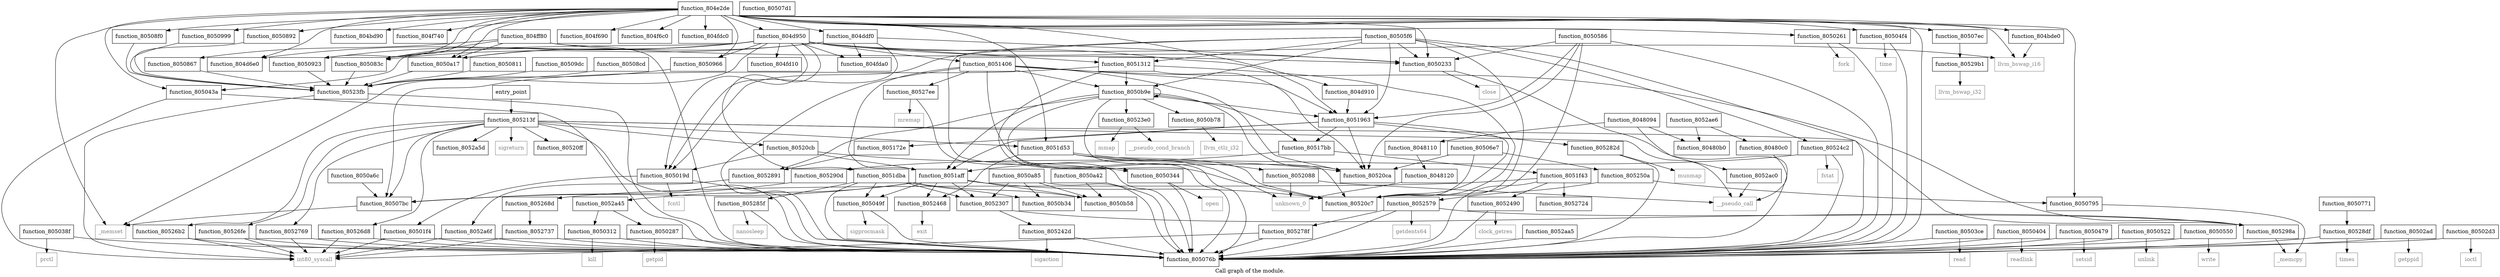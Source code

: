 digraph "Call graph of the module." {
  label="Call graph of the module.";
  node [shape=record];

  Node_function_805038f [label="{function_805038f}"];
  Node_function_805043a [label="{function_805043a}"];
  Node_function_80503ce [label="{function_80503ce}"];
  Node_function_8050404 [label="{function_8050404}"];
  Node_function_80509dc [label="{function_80509dc}"];
  Node_function_80507bc [label="{function_80507bc}"];
  Node_function_8050a17 [label="{function_8050a17}"];
  Node_function_80507d1 [label="{function_80507d1}"];
  Node_function_8050479 [label="{function_8050479}"];
  Node_function_805049f [label="{function_805049f}"];
  Node_function_80504f4 [label="{function_80504f4}"];
  Node_function_8050522 [label="{function_8050522}"];
  Node_function_8050b9e [label="{function_8050b9e}"];
  Node_function_8050550 [label="{function_8050550}"];
  Node_function_8051406 [label="{function_8051406}"];
  Node_function_8050586 [label="{function_8050586}"];
  Node_function_80505f6 [label="{function_80505f6}"];
  Node_function_80506e7 [label="{function_80506e7}"];
  Node_function_8051312 [label="{function_8051312}"];
  Node_function_805076b [label="{function_805076b}"];
  Node_function_8050b78 [label="{function_8050b78}"];
  Node_function_80508cd [label="{function_80508cd}"];
  Node_function_80507ec [label="{function_80507ec}"];
  Node_function_8050a42 [label="{function_8050a42}"];
  Node_function_80508f0 [label="{function_80508f0}"];
  Node_function_805172e [label="{function_805172e}"];
  Node_function_8050923 [label="{function_8050923}"];
  Node_function_8050811 [label="{function_8050811}"];
  Node_function_8050771 [label="{function_8050771}"];
  Node_function_8050966 [label="{function_8050966}"];
  Node_function_8050a6c [label="{function_8050a6c}"];
  Node_function_805083c [label="{function_805083c}"];
  Node_function_8050a85 [label="{function_8050a85}"];
  Node_function_8050999 [label="{function_8050999}"];
  Node_function_80517bb [label="{function_80517bb}"];
  Node_function_8050795 [label="{function_8050795}"];
  Node_function_8050867 [label="{function_8050867}"];
  Node_function_8050b34 [label="{function_8050b34}"];
  Node_function_8050892 [label="{function_8050892}"];
  Node_function_8051f43 [label="{function_8051f43}"];
  Node_function_8052088 [label="{function_8052088}"];
  Node_function_80520c7 [label="{function_80520c7}"];
  Node_function_80520ca [label="{function_80520ca}"];
  Node_function_80520cb [label="{function_80520cb}"];
  Node_function_80520ff [label="{function_80520ff}"];
  Node_function_805213f [label="{function_805213f}"];
  Node_function_8052307 [label="{function_8052307}"];
  Node_read [color="gray50", fontcolor="gray50", label="{read}"];
  Node_function_8051963 [label="{function_8051963}"];
  Node_function_8051aff [label="{function_8051aff}"];
  Node_function_8051d53 [label="{function_8051d53}"];
  Node_function_8051dba [label="{function_8051dba}"];
  Node_function_80523e0 [label="{function_80523e0}"];
  Node_function_80523fb [label="{function_80523fb}"];
  Node_function_805242d [label="{function_805242d}"];
  Node_function_8052468 [label="{function_8052468}"];
  Node_function_8052490 [label="{function_8052490}"];
  Node_function_80524c2 [label="{function_80524c2}"];
  Node_function_805250a [label="{function_805250a}"];
  Node_function_8052579 [label="{function_8052579}"];
  Node_function_805268d [label="{function_805268d}"];
  Node_function_80526b2 [label="{function_80526b2}"];
  Node_function_80526d8 [label="{function_80526d8}"];
  Node_function_80526fe [label="{function_80526fe}"];
  Node_function_8052724 [label="{function_8052724}"];
  Node_function_8052737 [label="{function_8052737}"];
  Node_function_8052769 [label="{function_8052769}"];
  Node_function_805278f [label="{function_805278f}"];
  Node_function_80527ee [label="{function_80527ee}"];
  Node_function_805282d [label="{function_805282d}"];
  Node_function_805285f [label="{function_805285f}"];
  Node_function_8052891 [label="{function_8052891}"];
  Node_function_80528df [label="{function_80528df}"];
  Node_function_805290d [label="{function_805290d}"];
  Node_function_805298a [label="{function_805298a}"];
  Node_function_80529b1 [label="{function_80529b1}"];
  Node_function_8052a45 [label="{function_8052a45}"];
  Node_function_8052a5d [label="{function_8052a5d}"];
  Node_function_8052a6f [label="{function_8052a6f}"];
  Node_function_8052aa5 [label="{function_8052aa5}"];
  Node_function_8052ac0 [label="{function_8052ac0}"];
  Node_function_8052ae6 [label="{function_8052ae6}"];
  Node_llvm_ctlz_i32 [color="gray50", fontcolor="gray50", label="{llvm_ctlz_i32}"];
  Node_llvm_bswap_i32 [color="gray50", fontcolor="gray50", label="{llvm_bswap_i32}"];
  Node__memset [color="gray50", fontcolor="gray50", label="{_memset}"];
  Node__memcpy [color="gray50", fontcolor="gray50", label="{_memcpy}"];
  Node_llvm_bswap_i16 [color="gray50", fontcolor="gray50", label="{llvm_bswap_i16}"];
  Node_unknown_0 [color="gray50", fontcolor="gray50", label="{unknown_0}"];
  Node_fcntl [color="gray50", fontcolor="gray50", label="{fcntl}"];
  Node_int80_syscall [color="gray50", fontcolor="gray50", label="{int80_syscall}"];
  Node_close [color="gray50", fontcolor="gray50", label="{close}"];
  Node_fork [color="gray50", fontcolor="gray50", label="{fork}"];
  Node_getpid [color="gray50", fontcolor="gray50", label="{getpid}"];
  Node_getppid [color="gray50", fontcolor="gray50", label="{getppid}"];
  Node_ioctl [color="gray50", fontcolor="gray50", label="{ioctl}"];
  Node_kill [color="gray50", fontcolor="gray50", label="{kill}"];
  Node_open [color="gray50", fontcolor="gray50", label="{open}"];
  Node_prctl [color="gray50", fontcolor="gray50", label="{prctl}"];
  Node_readlink [color="gray50", fontcolor="gray50", label="{readlink}"];
  Node_setsid [color="gray50", fontcolor="gray50", label="{setsid}"];
  Node_sigprocmask [color="gray50", fontcolor="gray50", label="{sigprocmask}"];
  Node_time [color="gray50", fontcolor="gray50", label="{time}"];
  Node_unlink [color="gray50", fontcolor="gray50", label="{unlink}"];
  Node_write [color="gray50", fontcolor="gray50", label="{write}"];
  Node_sigreturn [color="gray50", fontcolor="gray50", label="{sigreturn}"];
  Node_mmap [color="gray50", fontcolor="gray50", label="{mmap}"];
  Node_sigaction [color="gray50", fontcolor="gray50", label="{sigaction}"];
  Node_exit [color="gray50", fontcolor="gray50", label="{exit}"];
  Node_clock_getres [color="gray50", fontcolor="gray50", label="{clock_getres}"];
  Node_fstat [color="gray50", fontcolor="gray50", label="{fstat}"];
  Node_getdents64 [color="gray50", fontcolor="gray50", label="{getdents64}"];
  Node_mremap [color="gray50", fontcolor="gray50", label="{mremap}"];
  Node_munmap [color="gray50", fontcolor="gray50", label="{munmap}"];
  Node_nanosleep [color="gray50", fontcolor="gray50", label="{nanosleep}"];
  Node_times [color="gray50", fontcolor="gray50", label="{times}"];
  Node___pseudo_call [color="gray50", fontcolor="gray50", label="{__pseudo_call}"];
  Node___pseudo_cond_branch [color="gray50", fontcolor="gray50", label="{__pseudo_cond_branch}"];
  Node_function_8048094 [label="{function_8048094}"];
  Node_function_80480b0 [label="{function_80480b0}"];
  Node_function_80480c0 [label="{function_80480c0}"];
  Node_function_8048110 [label="{function_8048110}"];
  Node_function_8048120 [label="{function_8048120}"];
  Node_entry_point [label="{entry_point}"];
  Node_function_804bd90 [label="{function_804bd90}"];
  Node_function_804f740 [label="{function_804f740}"];
  Node_function_804bde0 [label="{function_804bde0}"];
  Node_function_804d6e0 [label="{function_804d6e0}"];
  Node_function_804d910 [label="{function_804d910}"];
  Node_function_804d950 [label="{function_804d950}"];
  Node_function_804ddf0 [label="{function_804ddf0}"];
  Node_function_804e2de [label="{function_804e2de}"];
  Node_function_804f690 [label="{function_804f690}"];
  Node_function_804f6c0 [label="{function_804f6c0}"];
  Node_function_8050b58 [label="{function_8050b58}"];
  Node_function_804fd10 [label="{function_804fd10}"];
  Node_function_804fda0 [label="{function_804fda0}"];
  Node_function_804fdc0 [label="{function_804fdc0}"];
  Node_function_804ff80 [label="{function_804ff80}"];
  Node_function_805019d [label="{function_805019d}"];
  Node_function_80501f4 [label="{function_80501f4}"];
  Node_function_8050233 [label="{function_8050233}"];
  Node_function_8050261 [label="{function_8050261}"];
  Node_function_8050287 [label="{function_8050287}"];
  Node_function_80502ad [label="{function_80502ad}"];
  Node_function_80502d3 [label="{function_80502d3}"];
  Node_function_8050312 [label="{function_8050312}"];
  Node_function_8050344 [label="{function_8050344}"];
  Node_function_805038f -> Node_function_805076b;
  Node_function_805038f -> Node_prctl;
  Node_function_805043a -> Node_function_805076b;
  Node_function_805043a -> Node_int80_syscall;
  Node_function_80503ce -> Node_function_805076b;
  Node_function_80503ce -> Node_read;
  Node_function_8050404 -> Node_function_805076b;
  Node_function_8050404 -> Node_readlink;
  Node_function_80509dc -> Node_function_80523fb;
  Node_function_80507bc -> Node__memset;
  Node_function_8050a17 -> Node_function_80523fb;
  Node_function_8050479 -> Node_function_805076b;
  Node_function_8050479 -> Node_setsid;
  Node_function_805049f -> Node_function_805076b;
  Node_function_805049f -> Node_sigprocmask;
  Node_function_80504f4 -> Node_function_805076b;
  Node_function_80504f4 -> Node_time;
  Node_function_8050522 -> Node_function_805076b;
  Node_function_8050522 -> Node_unlink;
  Node_function_8050b9e -> Node_function_8050b9e;
  Node_function_8050b9e -> Node_function_805076b;
  Node_function_8050b9e -> Node_function_8050b78;
  Node_function_8050b9e -> Node_function_80517bb;
  Node_function_8050b9e -> Node_function_80520c7;
  Node_function_8050b9e -> Node_function_80520ca;
  Node_function_8050b9e -> Node_function_8051963;
  Node_function_8050b9e -> Node_function_8051aff;
  Node_function_8050b9e -> Node_function_80523e0;
  Node_function_8050b9e -> Node_function_8052891;
  Node_function_8050550 -> Node_function_805076b;
  Node_function_8050550 -> Node_write;
  Node_function_8051406 -> Node_function_8050b9e;
  Node_function_8051406 -> Node_function_805076b;
  Node_function_8051406 -> Node_function_80520c7;
  Node_function_8051406 -> Node_function_80520ca;
  Node_function_8051406 -> Node_function_8051963;
  Node_function_8051406 -> Node_function_8051aff;
  Node_function_8051406 -> Node_function_80527ee;
  Node_function_8051406 -> Node_function_805298a;
  Node_function_8050586 -> Node_function_805076b;
  Node_function_8050586 -> Node_function_80520c7;
  Node_function_8050586 -> Node_function_80520ca;
  Node_function_8050586 -> Node_function_8051963;
  Node_function_8050586 -> Node_function_8050233;
  Node_function_80505f6 -> Node_function_8050b9e;
  Node_function_80505f6 -> Node_function_8051312;
  Node_function_80505f6 -> Node_function_805076b;
  Node_function_80505f6 -> Node_function_80520c7;
  Node_function_80505f6 -> Node_function_8051963;
  Node_function_80505f6 -> Node_function_80524c2;
  Node_function_80505f6 -> Node_function_805019d;
  Node_function_80505f6 -> Node_function_8050233;
  Node_function_80505f6 -> Node_function_8050344;
  Node_function_80506e7 -> Node_function_80520c7;
  Node_function_80506e7 -> Node_function_80520ca;
  Node_function_80506e7 -> Node_function_805250a;
  Node_function_8051312 -> Node_function_80507bc;
  Node_function_8051312 -> Node_function_8050b9e;
  Node_function_8051312 -> Node_function_805076b;
  Node_function_8051312 -> Node_function_80520c7;
  Node_function_8051312 -> Node_function_80520ca;
  Node_function_8050b78 -> Node_llvm_ctlz_i32;
  Node_function_80508cd -> Node_function_80523fb;
  Node_function_80507ec -> Node_function_80529b1;
  Node_function_8050a42 -> Node_function_805076b;
  Node_function_8050a42 -> Node_function_8050b58;
  Node_function_80508f0 -> Node_function_80523fb;
  Node_function_805172e -> Node_function_8052891;
  Node_function_8050923 -> Node_function_80523fb;
  Node_function_8050811 -> Node_function_80523fb;
  Node_function_8050771 -> Node_function_80528df;
  Node_function_8050966 -> Node_function_80523fb;
  Node_function_8050a6c -> Node_function_80507bc;
  Node_function_805083c -> Node_function_80523fb;
  Node_function_8050a85 -> Node_function_805076b;
  Node_function_8050a85 -> Node_function_8050b34;
  Node_function_8050a85 -> Node_function_8052307;
  Node_function_8050a85 -> Node_function_8050b58;
  Node_function_8050999 -> Node_function_80523fb;
  Node_function_80517bb -> Node_function_8051f43;
  Node_function_80517bb -> Node_function_8051aff;
  Node_function_8050795 -> Node__memcpy;
  Node_function_8050867 -> Node_function_80523fb;
  Node_function_8050892 -> Node_function_80523fb;
  Node_function_8051f43 -> Node_function_805076b;
  Node_function_8051f43 -> Node_function_8052490;
  Node_function_8051f43 -> Node_function_805268d;
  Node_function_8051f43 -> Node_function_8052724;
  Node_function_8052088 -> Node_unknown_0;
  Node_function_8052088 -> Node___pseudo_call;
  Node_function_80520cb -> Node_function_8051aff;
  Node_function_80520cb -> Node_function_805019d;
  Node_function_80520cb -> Node_function_8050344;
  Node_function_805213f -> Node_function_80507bc;
  Node_function_805213f -> Node_function_805076b;
  Node_function_805213f -> Node_function_80520cb;
  Node_function_805213f -> Node_function_80520ff;
  Node_function_805213f -> Node_function_8051d53;
  Node_function_805213f -> Node_function_80526b2;
  Node_function_805213f -> Node_function_80526d8;
  Node_function_805213f -> Node_function_80526fe;
  Node_function_805213f -> Node_function_8052769;
  Node_function_805213f -> Node_function_805298a;
  Node_function_805213f -> Node_function_8052a5d;
  Node_function_805213f -> Node_sigreturn;
  Node_function_805213f -> Node___pseudo_call;
  Node_function_8052307 -> Node_function_805242d;
  Node_function_8052307 -> Node_function_805298a;
  Node_function_8051963 -> Node_function_805172e;
  Node_function_8051963 -> Node_function_80517bb;
  Node_function_8051963 -> Node_function_80520c7;
  Node_function_8051963 -> Node_function_80520ca;
  Node_function_8051963 -> Node_function_8051aff;
  Node_function_8051963 -> Node_function_805282d;
  Node_function_8051aff -> Node_function_80507bc;
  Node_function_8051aff -> Node_function_805049f;
  Node_function_8051aff -> Node_function_80520c7;
  Node_function_8051aff -> Node_function_8052307;
  Node_function_8051aff -> Node_function_8052468;
  Node_function_8051aff -> Node_function_8052a45;
  Node_function_8051aff -> Node_function_8050b58;
  Node_function_8051d53 -> Node_function_8052088;
  Node_function_8051d53 -> Node_function_80520c7;
  Node_function_8051d53 -> Node_function_80520ca;
  Node_function_8051d53 -> Node_function_8052468;
  Node_function_8051d53 -> Node_unknown_0;
  Node_function_8051dba -> Node_function_805049f;
  Node_function_8051dba -> Node_function_805076b;
  Node_function_8051dba -> Node_function_8050b34;
  Node_function_8051dba -> Node_function_8052307;
  Node_function_8051dba -> Node_function_805285f;
  Node_function_8051dba -> Node_function_8050b58;
  Node_function_80523e0 -> Node_mmap;
  Node_function_80523e0 -> Node___pseudo_cond_branch;
  Node_function_80523fb -> Node_function_805076b;
  Node_function_80523fb -> Node_int80_syscall;
  Node_function_805242d -> Node_function_805076b;
  Node_function_805242d -> Node_sigaction;
  Node_function_8052468 -> Node_exit;
  Node_function_8052490 -> Node_function_805076b;
  Node_function_8052490 -> Node_clock_getres;
  Node_function_80524c2 -> Node_function_805076b;
  Node_function_80524c2 -> Node_function_805290d;
  Node_function_80524c2 -> Node_fstat;
  Node_function_805250a -> Node_function_8050795;
  Node_function_805250a -> Node_function_8052579;
  Node_function_8052579 -> Node_function_805076b;
  Node_function_8052579 -> Node_function_805278f;
  Node_function_8052579 -> Node_function_805298a;
  Node_function_8052579 -> Node_getdents64;
  Node_function_805268d -> Node_function_8052737;
  Node_function_80526b2 -> Node_function_805076b;
  Node_function_80526b2 -> Node_int80_syscall;
  Node_function_80526d8 -> Node_function_805076b;
  Node_function_80526d8 -> Node_int80_syscall;
  Node_function_80526fe -> Node_function_805076b;
  Node_function_80526fe -> Node_int80_syscall;
  Node_function_8052737 -> Node_function_805076b;
  Node_function_8052737 -> Node_int80_syscall;
  Node_function_8052769 -> Node_function_805076b;
  Node_function_8052769 -> Node_int80_syscall;
  Node_function_805278f -> Node_function_805076b;
  Node_function_805278f -> Node_int80_syscall;
  Node_function_80527ee -> Node_function_805076b;
  Node_function_80527ee -> Node_mremap;
  Node_function_805282d -> Node_function_805076b;
  Node_function_805282d -> Node_munmap;
  Node_function_805285f -> Node_function_805076b;
  Node_function_805285f -> Node_nanosleep;
  Node_function_8052891 -> Node_function_8052a6f;
  Node_function_80528df -> Node_function_805076b;
  Node_function_80528df -> Node_times;
  Node_function_805290d -> Node_function_80507bc;
  Node_function_805298a -> Node__memcpy;
  Node_function_80529b1 -> Node_llvm_bswap_i32;
  Node_function_8052a45 -> Node_function_8050287;
  Node_function_8052a45 -> Node_function_8050312;
  Node_function_8052a6f -> Node_function_805076b;
  Node_function_8052a6f -> Node_int80_syscall;
  Node_function_8052aa5 -> Node_function_805076b;
  Node_function_8052ac0 -> Node___pseudo_call;
  Node_function_8052ae6 -> Node_function_80480b0;
  Node_function_8052ae6 -> Node_function_80480c0;
  Node_function_8048094 -> Node_function_8052ac0;
  Node_function_8048094 -> Node_function_80480b0;
  Node_function_8048094 -> Node_function_8048110;
  Node_function_80480c0 -> Node___pseudo_call;
  Node_function_8048110 -> Node_function_8048120;
  Node_function_8048120 -> Node_unknown_0;
  Node_entry_point -> Node_function_805213f;
  Node_function_804bde0 -> Node_llvm_bswap_i16;
  Node_function_804d910 -> Node_function_8051963;
  Node_function_804d950 -> Node_function_805043a;
  Node_function_804d950 -> Node_function_8050a17;
  Node_function_804d950 -> Node_function_8051406;
  Node_function_804d950 -> Node_function_8051312;
  Node_function_804d950 -> Node_function_8050923;
  Node_function_804d950 -> Node_function_8050966;
  Node_function_804d950 -> Node_function_805083c;
  Node_function_804d950 -> Node_function_8051963;
  Node_function_804d950 -> Node_function_8051dba;
  Node_function_804d950 -> Node__memset;
  Node_function_804d950 -> Node_llvm_bswap_i16;
  Node_function_804d950 -> Node_function_804d6e0;
  Node_function_804d950 -> Node_function_804fd10;
  Node_function_804d950 -> Node_function_804fda0;
  Node_function_804d950 -> Node_function_805019d;
  Node_function_804d950 -> Node_function_8050233;
  Node_function_804ddf0 -> Node_function_8050a17;
  Node_function_804ddf0 -> Node_function_805083c;
  Node_function_804ddf0 -> Node_function_804fda0;
  Node_function_804ddf0 -> Node_function_805019d;
  Node_function_804ddf0 -> Node_function_8050233;
  Node_function_804e2de -> Node_function_805043a;
  Node_function_804e2de -> Node_function_8050a17;
  Node_function_804e2de -> Node_function_80504f4;
  Node_function_804e2de -> Node_function_805076b;
  Node_function_804e2de -> Node_function_80507ec;
  Node_function_804e2de -> Node_function_80508f0;
  Node_function_804e2de -> Node_function_8050923;
  Node_function_804e2de -> Node_function_8050966;
  Node_function_804e2de -> Node_function_805083c;
  Node_function_804e2de -> Node_function_8050999;
  Node_function_804e2de -> Node_function_8050795;
  Node_function_804e2de -> Node_function_8050892;
  Node_function_804e2de -> Node_function_8051d53;
  Node_function_804e2de -> Node__memset;
  Node_function_804e2de -> Node_llvm_bswap_i16;
  Node_function_804e2de -> Node_function_804bd90;
  Node_function_804e2de -> Node_function_804f740;
  Node_function_804e2de -> Node_function_804bde0;
  Node_function_804e2de -> Node_function_804d6e0;
  Node_function_804e2de -> Node_function_804d910;
  Node_function_804e2de -> Node_function_804d950;
  Node_function_804e2de -> Node_function_804ddf0;
  Node_function_804e2de -> Node_function_804f690;
  Node_function_804e2de -> Node_function_804f6c0;
  Node_function_804e2de -> Node_function_804fdc0;
  Node_function_804e2de -> Node_function_8050233;
  Node_function_804e2de -> Node_function_8050261;
  Node_function_804ff80 -> Node_function_8050a17;
  Node_function_804ff80 -> Node_function_805076b;
  Node_function_804ff80 -> Node_function_805083c;
  Node_function_804ff80 -> Node_function_8050867;
  Node_function_804ff80 -> Node_function_8050233;
  Node_function_805019d -> Node_function_805076b;
  Node_function_805019d -> Node_fcntl;
  Node_function_805019d -> Node_function_80501f4;
  Node_function_80501f4 -> Node_function_805076b;
  Node_function_80501f4 -> Node_int80_syscall;
  Node_function_8050233 -> Node_function_805076b;
  Node_function_8050233 -> Node_close;
  Node_function_8050261 -> Node_function_805076b;
  Node_function_8050261 -> Node_fork;
  Node_function_8050287 -> Node_function_805076b;
  Node_function_8050287 -> Node_getpid;
  Node_function_80502ad -> Node_function_805076b;
  Node_function_80502ad -> Node_getppid;
  Node_function_80502d3 -> Node_function_805076b;
  Node_function_80502d3 -> Node_ioctl;
  Node_function_8050312 -> Node_function_805076b;
  Node_function_8050312 -> Node_kill;
  Node_function_8050344 -> Node_function_805076b;
  Node_function_8050344 -> Node_open;
}
